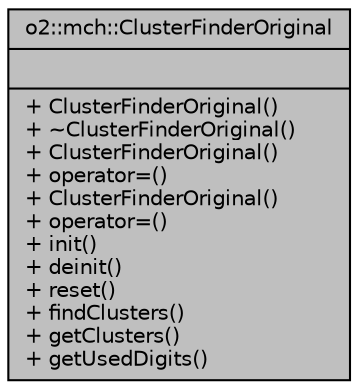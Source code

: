 digraph "o2::mch::ClusterFinderOriginal"
{
 // INTERACTIVE_SVG=YES
  bgcolor="transparent";
  edge [fontname="Helvetica",fontsize="10",labelfontname="Helvetica",labelfontsize="10"];
  node [fontname="Helvetica",fontsize="10",shape=record];
  Node1 [label="{o2::mch::ClusterFinderOriginal\n||+ ClusterFinderOriginal()\l+ ~ClusterFinderOriginal()\l+ ClusterFinderOriginal()\l+ operator=()\l+ ClusterFinderOriginal()\l+ operator=()\l+ init()\l+ deinit()\l+ reset()\l+ findClusters()\l+ getClusters()\l+ getUsedDigits()\l}",height=0.2,width=0.4,color="black", fillcolor="grey75", style="filled", fontcolor="black"];
}
